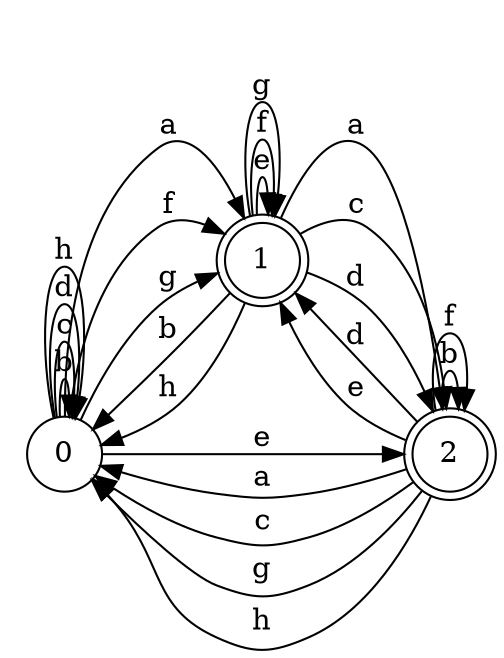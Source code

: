 digraph n3_8 {
__start0 [label="" shape="none"];

rankdir=LR;
size="8,5";

s0 [style="filled", color="black", fillcolor="white" shape="circle", label="0"];
s1 [style="rounded,filled", color="black", fillcolor="white" shape="doublecircle", label="1"];
s2 [style="rounded,filled", color="black", fillcolor="white" shape="doublecircle", label="2"];
s0 -> s1 [label="a"];
s0 -> s0 [label="b"];
s0 -> s0 [label="c"];
s0 -> s0 [label="d"];
s0 -> s2 [label="e"];
s0 -> s1 [label="f"];
s0 -> s1 [label="g"];
s0 -> s0 [label="h"];
s1 -> s2 [label="a"];
s1 -> s0 [label="b"];
s1 -> s2 [label="c"];
s1 -> s2 [label="d"];
s1 -> s1 [label="e"];
s1 -> s1 [label="f"];
s1 -> s1 [label="g"];
s1 -> s0 [label="h"];
s2 -> s0 [label="a"];
s2 -> s2 [label="b"];
s2 -> s0 [label="c"];
s2 -> s1 [label="d"];
s2 -> s1 [label="e"];
s2 -> s2 [label="f"];
s2 -> s0 [label="g"];
s2 -> s0 [label="h"];

}